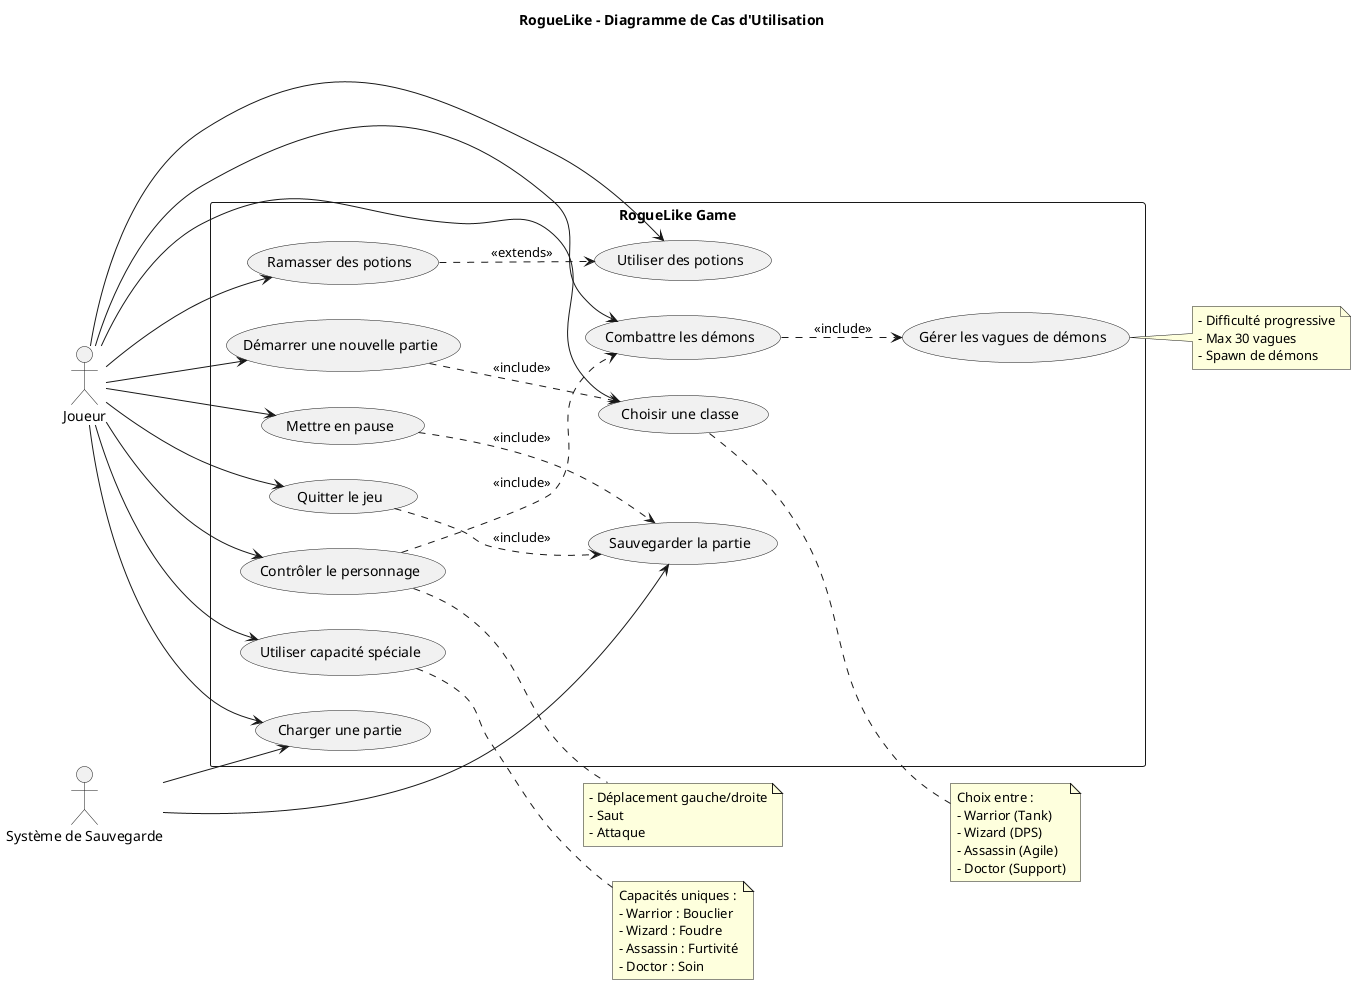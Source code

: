 @startuml
title RogueLike - Diagramme de Cas d'Utilisation

left to right direction
skinparam packageStyle rectangle

actor "Joueur" as player
actor "Système de Sauvegarde" as saveSys

rectangle "RogueLike Game" {
  usecase "Démarrer une nouvelle partie" as UC1
  usecase "Charger une partie" as UC2
  usecase "Choisir une classe" as UC3
  usecase "Contrôler le personnage" as UC4
  usecase "Combattre les démons" as UC5
  usecase "Utiliser capacité spéciale" as UC6
  usecase "Ramasser des potions" as UC7
  usecase "Utiliser des potions" as UC8
  usecase "Mettre en pause" as UC9
  usecase "Sauvegarder la partie" as UC10
  usecase "Gérer les vagues de démons" as UC11
  usecase "Quitter le jeu" as UC12
}

' Relations avec le joueur
player --> UC1
player --> UC2
player --> UC3
player --> UC4
player --> UC5
player --> UC6
player --> UC7
player --> UC8
player --> UC9
player --> UC12

' Relations avec le système de sauvegarde
saveSys --> UC2
saveSys --> UC10

' Relations d'inclusion et d'extension
UC1 ..> UC3 : <<include>>
UC4 ..> UC5 : <<include>>
UC5 ..> UC11 : <<include>>
UC9 ..> UC10 : <<include>>
UC12 ..> UC10 : <<include>>
UC7 ..> UC8 : <<extends>>

' Notes explicatives
note right of UC3
  Choix entre :
  - Warrior (Tank)
  - Wizard (DPS)
  - Assassin (Agile)
  - Doctor (Support)
end note

note right of UC4
  - Déplacement gauche/droite
  - Saut
  - Attaque
end note

note right of UC6
  Capacités uniques :
  - Warrior : Bouclier
  - Wizard : Foudre
  - Assassin : Furtivité
  - Doctor : Soin
end note

note right of UC11
  - Difficulté progressive
  - Max 30 vagues
  - Spawn de démons
end note

@enduml